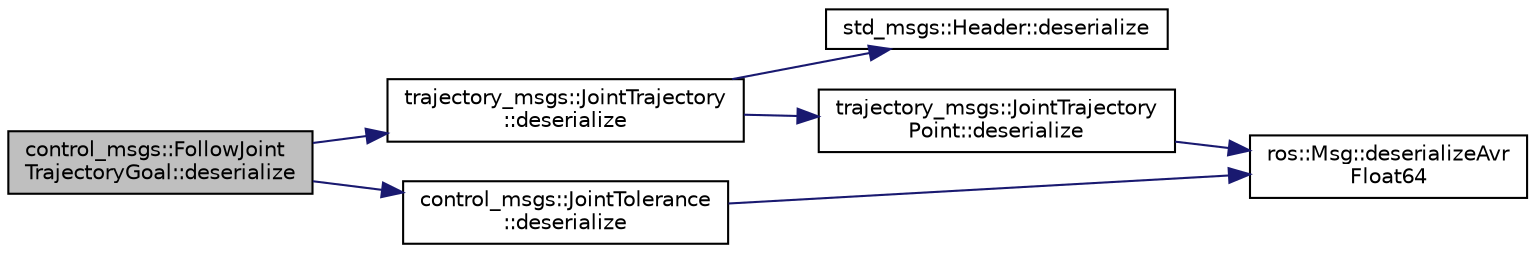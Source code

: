 digraph "control_msgs::FollowJointTrajectoryGoal::deserialize"
{
  edge [fontname="Helvetica",fontsize="10",labelfontname="Helvetica",labelfontsize="10"];
  node [fontname="Helvetica",fontsize="10",shape=record];
  rankdir="LR";
  Node1 [label="control_msgs::FollowJoint\lTrajectoryGoal::deserialize",height=0.2,width=0.4,color="black", fillcolor="grey75", style="filled" fontcolor="black"];
  Node1 -> Node2 [color="midnightblue",fontsize="10",style="solid",fontname="Helvetica"];
  Node2 [label="trajectory_msgs::JointTrajectory\l::deserialize",height=0.2,width=0.4,color="black", fillcolor="white", style="filled",URL="$classtrajectory__msgs_1_1_joint_trajectory.html#af32cecc2e5ce4fa19cae86083061b919"];
  Node2 -> Node3 [color="midnightblue",fontsize="10",style="solid",fontname="Helvetica"];
  Node3 [label="std_msgs::Header::deserialize",height=0.2,width=0.4,color="black", fillcolor="white", style="filled",URL="$classstd__msgs_1_1_header.html#a077354cf11d752b6f4fc7c437ec29ac2"];
  Node2 -> Node4 [color="midnightblue",fontsize="10",style="solid",fontname="Helvetica"];
  Node4 [label="trajectory_msgs::JointTrajectory\lPoint::deserialize",height=0.2,width=0.4,color="black", fillcolor="white", style="filled",URL="$classtrajectory__msgs_1_1_joint_trajectory_point.html#a5eb1148ae1774fa75ca5bd31471347c7"];
  Node4 -> Node5 [color="midnightblue",fontsize="10",style="solid",fontname="Helvetica"];
  Node5 [label="ros::Msg::deserializeAvr\lFloat64",height=0.2,width=0.4,color="black", fillcolor="white", style="filled",URL="$classros_1_1_msg.html#a8494fc1e864aa11612757ba107792b11",tooltip="This tricky function handles demoting a 64bit double to a 32bit float, so that AVR can understand mes..."];
  Node1 -> Node6 [color="midnightblue",fontsize="10",style="solid",fontname="Helvetica"];
  Node6 [label="control_msgs::JointTolerance\l::deserialize",height=0.2,width=0.4,color="black", fillcolor="white", style="filled",URL="$classcontrol__msgs_1_1_joint_tolerance.html#a6ded51e28d65bbd6ffa6a7b8aa2edb61"];
  Node6 -> Node5 [color="midnightblue",fontsize="10",style="solid",fontname="Helvetica"];
}
